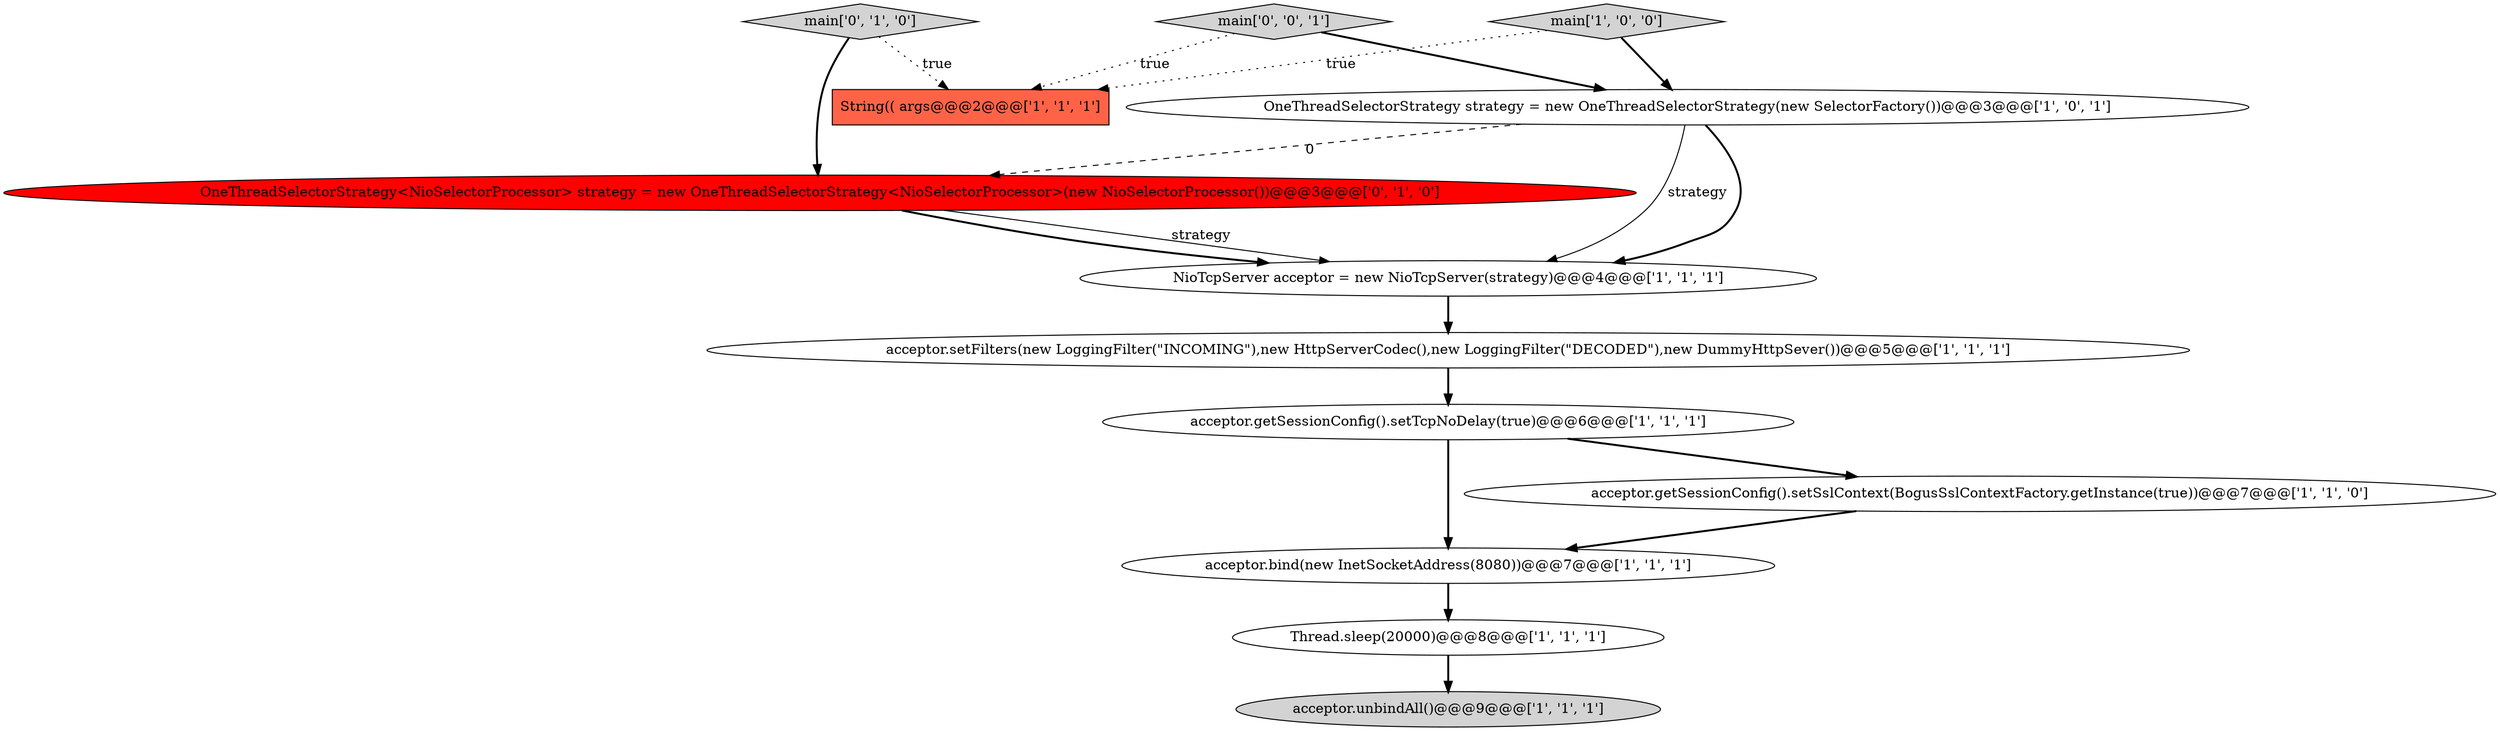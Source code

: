 digraph {
4 [style = filled, label = "Thread.sleep(20000)@@@8@@@['1', '1', '1']", fillcolor = white, shape = ellipse image = "AAA0AAABBB1BBB"];
10 [style = filled, label = "OneThreadSelectorStrategy<NioSelectorProcessor> strategy = new OneThreadSelectorStrategy<NioSelectorProcessor>(new NioSelectorProcessor())@@@3@@@['0', '1', '0']", fillcolor = red, shape = ellipse image = "AAA1AAABBB2BBB"];
9 [style = filled, label = "acceptor.unbindAll()@@@9@@@['1', '1', '1']", fillcolor = lightgray, shape = ellipse image = "AAA0AAABBB1BBB"];
2 [style = filled, label = "NioTcpServer acceptor = new NioTcpServer(strategy)@@@4@@@['1', '1', '1']", fillcolor = white, shape = ellipse image = "AAA0AAABBB1BBB"];
0 [style = filled, label = "String(( args@@@2@@@['1', '1', '1']", fillcolor = tomato, shape = box image = "AAA0AAABBB1BBB"];
8 [style = filled, label = "acceptor.bind(new InetSocketAddress(8080))@@@7@@@['1', '1', '1']", fillcolor = white, shape = ellipse image = "AAA0AAABBB1BBB"];
11 [style = filled, label = "main['0', '1', '0']", fillcolor = lightgray, shape = diamond image = "AAA0AAABBB2BBB"];
5 [style = filled, label = "OneThreadSelectorStrategy strategy = new OneThreadSelectorStrategy(new SelectorFactory())@@@3@@@['1', '0', '1']", fillcolor = white, shape = ellipse image = "AAA0AAABBB1BBB"];
7 [style = filled, label = "acceptor.setFilters(new LoggingFilter(\"INCOMING\"),new HttpServerCodec(),new LoggingFilter(\"DECODED\"),new DummyHttpSever())@@@5@@@['1', '1', '1']", fillcolor = white, shape = ellipse image = "AAA0AAABBB1BBB"];
6 [style = filled, label = "acceptor.getSessionConfig().setTcpNoDelay(true)@@@6@@@['1', '1', '1']", fillcolor = white, shape = ellipse image = "AAA0AAABBB1BBB"];
12 [style = filled, label = "main['0', '0', '1']", fillcolor = lightgray, shape = diamond image = "AAA0AAABBB3BBB"];
1 [style = filled, label = "acceptor.getSessionConfig().setSslContext(BogusSslContextFactory.getInstance(true))@@@7@@@['1', '1', '0']", fillcolor = white, shape = ellipse image = "AAA0AAABBB1BBB"];
3 [style = filled, label = "main['1', '0', '0']", fillcolor = lightgray, shape = diamond image = "AAA0AAABBB1BBB"];
12->0 [style = dotted, label="true"];
6->8 [style = bold, label=""];
10->2 [style = solid, label="strategy"];
6->1 [style = bold, label=""];
4->9 [style = bold, label=""];
5->2 [style = bold, label=""];
3->5 [style = bold, label=""];
10->2 [style = bold, label=""];
2->7 [style = bold, label=""];
1->8 [style = bold, label=""];
8->4 [style = bold, label=""];
12->5 [style = bold, label=""];
5->10 [style = dashed, label="0"];
11->10 [style = bold, label=""];
11->0 [style = dotted, label="true"];
7->6 [style = bold, label=""];
5->2 [style = solid, label="strategy"];
3->0 [style = dotted, label="true"];
}
